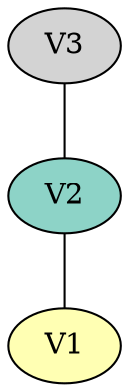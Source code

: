 graph colored {
node [style=filled colorscheme="set312"];
V2--V1;
V3--V2;
V1[fillcolor="2"];
V2[fillcolor="1"];
}